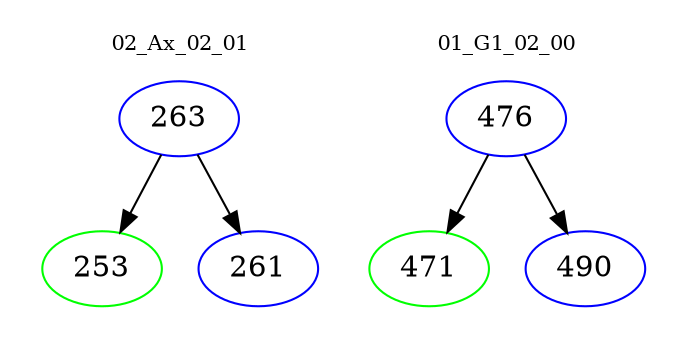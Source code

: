 digraph{
subgraph cluster_0 {
color = white
label = "02_Ax_02_01";
fontsize=10;
T0_263 [label="263", color="blue"]
T0_263 -> T0_253 [color="black"]
T0_253 [label="253", color="green"]
T0_263 -> T0_261 [color="black"]
T0_261 [label="261", color="blue"]
}
subgraph cluster_1 {
color = white
label = "01_G1_02_00";
fontsize=10;
T1_476 [label="476", color="blue"]
T1_476 -> T1_471 [color="black"]
T1_471 [label="471", color="green"]
T1_476 -> T1_490 [color="black"]
T1_490 [label="490", color="blue"]
}
}
